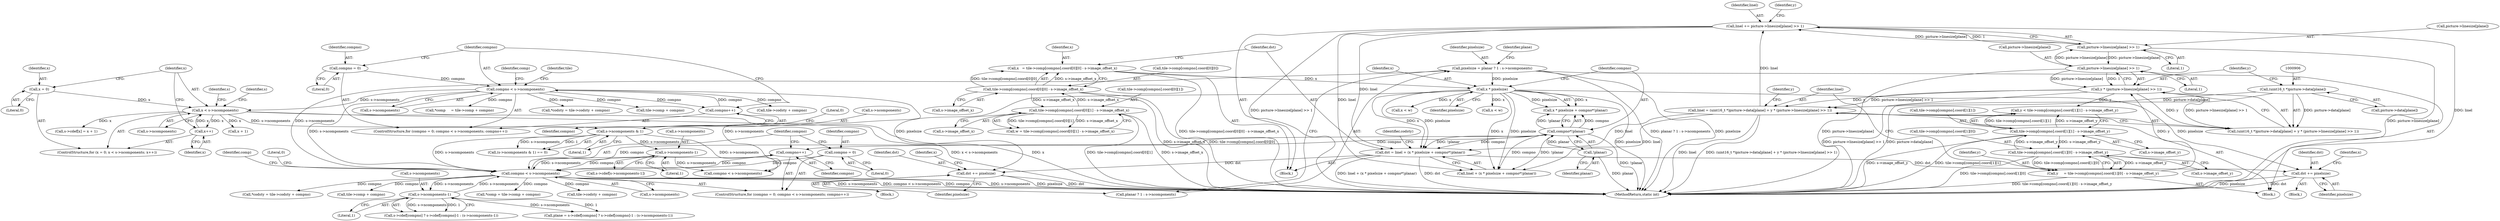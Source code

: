 digraph "0_FFmpeg_fe448cd28d674c3eff3072552eae366d0b659ce9@integer" {
"1000965" [label="(Call,dst = linel + (x * pixelsize + compno*!planar))"];
"1001079" [label="(Call,linel += picture->linesize[plane] >> 1)"];
"1001081" [label="(Call,picture->linesize[plane] >> 1)"];
"1000914" [label="(Call,picture->linesize[plane] >> 1)"];
"1000902" [label="(Call,linel = (uint16_t *)picture->data[plane] + y * (picture->linesize[plane] >> 1))"];
"1000905" [label="(Call,(uint16_t *)picture->data[plane])"];
"1000912" [label="(Call,y * (picture->linesize[plane] >> 1))"];
"1000885" [label="(Call,y     = tile->comp[compno].coord[1][0] - s->image_offset_y)"];
"1000887" [label="(Call,tile->comp[compno].coord[1][0] - s->image_offset_y)"];
"1000924" [label="(Call,tile->comp[compno].coord[1][1] - s->image_offset_y)"];
"1000970" [label="(Call,x * pixelsize)"];
"1000948" [label="(Call,x   = tile->comp[compno].coord[0][0] - s->image_offset_x)"];
"1000950" [label="(Call,tile->comp[compno].coord[0][0] - s->image_offset_x)"];
"1000825" [label="(Call,tile->comp[compno].coord[0][1] - s->image_offset_x)"];
"1000851" [label="(Call,pixelsize = planar ? 1 : s->ncomponents)"];
"1000777" [label="(Call,compno < s->ncomponents)"];
"1000782" [label="(Call,compno++)"];
"1000973" [label="(Call,compno*!planar)"];
"1000975" [label="(Call,!planar)"];
"1000774" [label="(Call,compno = 0)"];
"1000880" [label="(Call,s->ncomponents-1)"];
"1000439" [label="(Call,s->ncomponents & 1)"];
"1000421" [label="(Call,x < s->ncomponents)"];
"1000426" [label="(Call,x++)"];
"1000418" [label="(Call,x = 0)"];
"1000134" [label="(Call,compno < s->ncomponents)"];
"1000131" [label="(Call,compno = 0)"];
"1000139" [label="(Call,compno++)"];
"1000450" [label="(Call,s->ncomponents-1)"];
"1001028" [label="(Call,dst += pixelsize)"];
"1001076" [label="(Call,dst += pixelsize)"];
"1000438" [label="(Call,(s->ncomponents & 1) == 0)"];
"1000784" [label="(Block,)"];
"1000145" [label="(Call,tile->comp + compno)"];
"1000417" [label="(ControlStructure,for (x = 0; x < s->ncomponents; x++))"];
"1000786" [label="(Call,*comp = tile->comp + compno)"];
"1000946" [label="(Block,)"];
"1000419" [label="(Identifier,x)"];
"1000912" [label="(Call,y * (picture->linesize[plane] >> 1))"];
"1000422" [label="(Identifier,x)"];
"1000861" [label="(Identifier,plane)"];
"1000884" [label="(Literal,1)"];
"1001077" [label="(Identifier,dst)"];
"1000980" [label="(Identifier,codsty)"];
"1000134" [label="(Call,compno < s->ncomponents)"];
"1000428" [label="(Call,s->cdef[x] = x + 1)"];
"1000420" [label="(Literal,0)"];
"1000782" [label="(Call,compno++)"];
"1000825" [label="(Call,tile->comp[compno].coord[0][1] - s->image_offset_x)"];
"1000989" [label="(Identifier,x)"];
"1000777" [label="(Call,compno < s->ncomponents)"];
"1000950" [label="(Call,tile->comp[compno].coord[0][0] - s->image_offset_x)"];
"1000853" [label="(Call,planar ? 1 : s->ncomponents)"];
"1000867" [label="(Call,s->cdef[compno] ? s->cdef[compno]-1 : (s->ncomponents-1))"];
"1000431" [label="(Identifier,s)"];
"1000133" [label="(Literal,0)"];
"1000951" [label="(Call,tile->comp[compno].coord[0][0])"];
"1000139" [label="(Call,compno++)"];
"1000439" [label="(Call,s->ncomponents & 1)"];
"1000421" [label="(Call,x < s->ncomponents)"];
"1000130" [label="(ControlStructure,for (compno = 0; compno < s->ncomponents; compno++))"];
"1000418" [label="(Call,x = 0)"];
"1001089" [label="(Literal,0)"];
"1001078" [label="(Identifier,pixelsize)"];
"1000837" [label="(Call,s->image_offset_x)"];
"1000773" [label="(ControlStructure,for (compno = 0; compno < s->ncomponents; compno++))"];
"1001080" [label="(Identifier,linel)"];
"1000423" [label="(Call,s->ncomponents)"];
"1000851" [label="(Call,pixelsize = planar ? 1 : s->ncomponents)"];
"1000920" [label="(Literal,1)"];
"1000852" [label="(Identifier,pixelsize)"];
"1000826" [label="(Call,tile->comp[compno].coord[0][1])"];
"1000451" [label="(Call,s->ncomponents)"];
"1000775" [label="(Identifier,compno)"];
"1001090" [label="(MethodReturn,static int)"];
"1000915" [label="(Call,picture->linesize[plane])"];
"1000778" [label="(Identifier,compno)"];
"1001081" [label="(Call,picture->linesize[plane] >> 1)"];
"1001038" [label="(Identifier,x)"];
"1000904" [label="(Call,(uint16_t *)picture->data[plane] + y * (picture->linesize[plane] >> 1))"];
"1000776" [label="(Literal,0)"];
"1000940" [label="(Identifier,y)"];
"1000865" [label="(Call,plane = s->cdef[compno] ? s->cdef[compno]-1 : (s->ncomponents-1))"];
"1000450" [label="(Call,s->ncomponents-1)"];
"1000974" [label="(Identifier,compno)"];
"1000153" [label="(Call,tile->codsty + compno)"];
"1000887" [label="(Call,tile->comp[compno].coord[1][0] - s->image_offset_y)"];
"1001034" [label="(Call,x < w)"];
"1000972" [label="(Identifier,pixelsize)"];
"1000427" [label="(Identifier,x)"];
"1000905" [label="(Call,(uint16_t *)picture->data[plane])"];
"1000131" [label="(Call,compno = 0)"];
"1000140" [label="(Identifier,compno)"];
"1000796" [label="(Call,tile->codsty + compno)"];
"1000966" [label="(Identifier,dst)"];
"1000975" [label="(Call,!planar)"];
"1001082" [label="(Call,picture->linesize[plane])"];
"1000967" [label="(Call,linel + (x * pixelsize + compno*!planar))"];
"1001079" [label="(Call,linel += picture->linesize[plane] >> 1)"];
"1000914" [label="(Call,picture->linesize[plane] >> 1)"];
"1000907" [label="(Call,picture->data[plane])"];
"1000881" [label="(Call,s->ncomponents)"];
"1000144" [label="(Identifier,comp)"];
"1000136" [label="(Call,s->ncomponents)"];
"1000143" [label="(Call,*comp     = tile->comp + compno)"];
"1000965" [label="(Call,dst = linel + (x * pixelsize + compno*!planar))"];
"1000924" [label="(Call,tile->comp[compno].coord[1][1] - s->image_offset_y)"];
"1000902" [label="(Call,linel = (uint16_t *)picture->data[plane] + y * (picture->linesize[plane] >> 1))"];
"1001087" [label="(Literal,1)"];
"1000903" [label="(Identifier,linel)"];
"1000985" [label="(Call,x < w)"];
"1000885" [label="(Call,y     = tile->comp[compno].coord[1][0] - s->image_offset_y)"];
"1000913" [label="(Identifier,y)"];
"1000969" [label="(Call,x * pixelsize + compno*!planar)"];
"1000151" [label="(Call,*codsty = tile->codsty + compno)"];
"1000925" [label="(Call,tile->comp[compno].coord[1][1])"];
"1001030" [label="(Identifier,pixelsize)"];
"1000948" [label="(Call,x   = tile->comp[compno].coord[0][0] - s->image_offset_x)"];
"1000446" [label="(Call,s->cdef[s->ncomponents-1])"];
"1000936" [label="(Call,s->image_offset_y)"];
"1000922" [label="(Call,y < tile->comp[compno].coord[1][1] - s->image_offset_y)"];
"1000970" [label="(Call,x * pixelsize)"];
"1001029" [label="(Identifier,dst)"];
"1000794" [label="(Call,*codsty = tile->codsty + compno)"];
"1000783" [label="(Identifier,compno)"];
"1000995" [label="(Block,)"];
"1000787" [label="(Identifier,comp)"];
"1000444" [label="(Literal,0)"];
"1000971" [label="(Identifier,x)"];
"1000467" [label="(Call,compno < s->ncomponents)"];
"1000880" [label="(Call,s->ncomponents-1)"];
"1000434" [label="(Call,x + 1)"];
"1000973" [label="(Call,compno*!planar)"];
"1000823" [label="(Call,w = tile->comp[compno].coord[0][1] - s->image_offset_x)"];
"1001028" [label="(Call,dst += pixelsize)"];
"1000976" [label="(Identifier,planar)"];
"1000962" [label="(Call,s->image_offset_x)"];
"1001076" [label="(Call,dst += pixelsize)"];
"1000401" [label="(Identifier,tile)"];
"1000132" [label="(Identifier,compno)"];
"1001044" [label="(Block,)"];
"1000135" [label="(Identifier,compno)"];
"1000886" [label="(Identifier,y)"];
"1000454" [label="(Literal,1)"];
"1000441" [label="(Identifier,s)"];
"1000899" [label="(Call,s->image_offset_y)"];
"1000774" [label="(Call,compno = 0)"];
"1000788" [label="(Call,tile->comp + compno)"];
"1000426" [label="(Call,x++)"];
"1000949" [label="(Identifier,x)"];
"1000923" [label="(Identifier,y)"];
"1000779" [label="(Call,s->ncomponents)"];
"1000443" [label="(Literal,1)"];
"1000888" [label="(Call,tile->comp[compno].coord[1][0])"];
"1000440" [label="(Call,s->ncomponents)"];
"1000965" -> "1000946"  [label="AST: "];
"1000965" -> "1000967"  [label="CFG: "];
"1000966" -> "1000965"  [label="AST: "];
"1000967" -> "1000965"  [label="AST: "];
"1000980" -> "1000965"  [label="CFG: "];
"1000965" -> "1001090"  [label="DDG: linel + (x * pixelsize + compno*!planar)"];
"1000965" -> "1001090"  [label="DDG: dst"];
"1001079" -> "1000965"  [label="DDG: linel"];
"1000902" -> "1000965"  [label="DDG: linel"];
"1000970" -> "1000965"  [label="DDG: x"];
"1000970" -> "1000965"  [label="DDG: pixelsize"];
"1000973" -> "1000965"  [label="DDG: compno"];
"1000973" -> "1000965"  [label="DDG: !planar"];
"1000965" -> "1001028"  [label="DDG: dst"];
"1000965" -> "1001076"  [label="DDG: dst"];
"1001079" -> "1000946"  [label="AST: "];
"1001079" -> "1001081"  [label="CFG: "];
"1001080" -> "1001079"  [label="AST: "];
"1001081" -> "1001079"  [label="AST: "];
"1000940" -> "1001079"  [label="CFG: "];
"1001079" -> "1001090"  [label="DDG: linel"];
"1001079" -> "1001090"  [label="DDG: picture->linesize[plane] >> 1"];
"1001079" -> "1000967"  [label="DDG: linel"];
"1001081" -> "1001079"  [label="DDG: picture->linesize[plane]"];
"1001081" -> "1001079"  [label="DDG: 1"];
"1000902" -> "1001079"  [label="DDG: linel"];
"1001081" -> "1001087"  [label="CFG: "];
"1001082" -> "1001081"  [label="AST: "];
"1001087" -> "1001081"  [label="AST: "];
"1001081" -> "1001090"  [label="DDG: picture->linesize[plane]"];
"1001081" -> "1000914"  [label="DDG: picture->linesize[plane]"];
"1000914" -> "1001081"  [label="DDG: picture->linesize[plane]"];
"1000914" -> "1000912"  [label="AST: "];
"1000914" -> "1000920"  [label="CFG: "];
"1000915" -> "1000914"  [label="AST: "];
"1000920" -> "1000914"  [label="AST: "];
"1000912" -> "1000914"  [label="CFG: "];
"1000914" -> "1001090"  [label="DDG: picture->linesize[plane]"];
"1000914" -> "1000912"  [label="DDG: picture->linesize[plane]"];
"1000914" -> "1000912"  [label="DDG: 1"];
"1000902" -> "1000784"  [label="AST: "];
"1000902" -> "1000904"  [label="CFG: "];
"1000903" -> "1000902"  [label="AST: "];
"1000904" -> "1000902"  [label="AST: "];
"1000923" -> "1000902"  [label="CFG: "];
"1000902" -> "1001090"  [label="DDG: (uint16_t *)picture->data[plane] + y * (picture->linesize[plane] >> 1)"];
"1000902" -> "1001090"  [label="DDG: linel"];
"1000905" -> "1000902"  [label="DDG: picture->data[plane]"];
"1000912" -> "1000902"  [label="DDG: y"];
"1000912" -> "1000902"  [label="DDG: picture->linesize[plane] >> 1"];
"1000902" -> "1000967"  [label="DDG: linel"];
"1000905" -> "1000904"  [label="AST: "];
"1000905" -> "1000907"  [label="CFG: "];
"1000906" -> "1000905"  [label="AST: "];
"1000907" -> "1000905"  [label="AST: "];
"1000913" -> "1000905"  [label="CFG: "];
"1000905" -> "1001090"  [label="DDG: picture->data[plane]"];
"1000905" -> "1000904"  [label="DDG: picture->data[plane]"];
"1000912" -> "1000904"  [label="AST: "];
"1000913" -> "1000912"  [label="AST: "];
"1000904" -> "1000912"  [label="CFG: "];
"1000912" -> "1001090"  [label="DDG: picture->linesize[plane] >> 1"];
"1000912" -> "1000904"  [label="DDG: y"];
"1000912" -> "1000904"  [label="DDG: picture->linesize[plane] >> 1"];
"1000885" -> "1000912"  [label="DDG: y"];
"1000912" -> "1000922"  [label="DDG: y"];
"1000885" -> "1000784"  [label="AST: "];
"1000885" -> "1000887"  [label="CFG: "];
"1000886" -> "1000885"  [label="AST: "];
"1000887" -> "1000885"  [label="AST: "];
"1000903" -> "1000885"  [label="CFG: "];
"1000885" -> "1001090"  [label="DDG: tile->comp[compno].coord[1][0] - s->image_offset_y"];
"1000887" -> "1000885"  [label="DDG: tile->comp[compno].coord[1][0]"];
"1000887" -> "1000885"  [label="DDG: s->image_offset_y"];
"1000887" -> "1000899"  [label="CFG: "];
"1000888" -> "1000887"  [label="AST: "];
"1000899" -> "1000887"  [label="AST: "];
"1000887" -> "1001090"  [label="DDG: tile->comp[compno].coord[1][0]"];
"1000924" -> "1000887"  [label="DDG: s->image_offset_y"];
"1000887" -> "1000924"  [label="DDG: s->image_offset_y"];
"1000924" -> "1000922"  [label="AST: "];
"1000924" -> "1000936"  [label="CFG: "];
"1000925" -> "1000924"  [label="AST: "];
"1000936" -> "1000924"  [label="AST: "];
"1000922" -> "1000924"  [label="CFG: "];
"1000924" -> "1001090"  [label="DDG: s->image_offset_y"];
"1000924" -> "1001090"  [label="DDG: tile->comp[compno].coord[1][1]"];
"1000924" -> "1000922"  [label="DDG: tile->comp[compno].coord[1][1]"];
"1000924" -> "1000922"  [label="DDG: s->image_offset_y"];
"1000970" -> "1000969"  [label="AST: "];
"1000970" -> "1000972"  [label="CFG: "];
"1000971" -> "1000970"  [label="AST: "];
"1000972" -> "1000970"  [label="AST: "];
"1000974" -> "1000970"  [label="CFG: "];
"1000970" -> "1001090"  [label="DDG: pixelsize"];
"1000970" -> "1000967"  [label="DDG: x"];
"1000970" -> "1000967"  [label="DDG: pixelsize"];
"1000970" -> "1000969"  [label="DDG: x"];
"1000970" -> "1000969"  [label="DDG: pixelsize"];
"1000948" -> "1000970"  [label="DDG: x"];
"1000851" -> "1000970"  [label="DDG: pixelsize"];
"1000970" -> "1000985"  [label="DDG: x"];
"1000970" -> "1001028"  [label="DDG: pixelsize"];
"1000970" -> "1001034"  [label="DDG: x"];
"1000970" -> "1001076"  [label="DDG: pixelsize"];
"1000948" -> "1000946"  [label="AST: "];
"1000948" -> "1000950"  [label="CFG: "];
"1000949" -> "1000948"  [label="AST: "];
"1000950" -> "1000948"  [label="AST: "];
"1000966" -> "1000948"  [label="CFG: "];
"1000948" -> "1001090"  [label="DDG: tile->comp[compno].coord[0][0] - s->image_offset_x"];
"1000950" -> "1000948"  [label="DDG: tile->comp[compno].coord[0][0]"];
"1000950" -> "1000948"  [label="DDG: s->image_offset_x"];
"1000950" -> "1000962"  [label="CFG: "];
"1000951" -> "1000950"  [label="AST: "];
"1000962" -> "1000950"  [label="AST: "];
"1000950" -> "1001090"  [label="DDG: s->image_offset_x"];
"1000950" -> "1001090"  [label="DDG: tile->comp[compno].coord[0][0]"];
"1000950" -> "1000825"  [label="DDG: s->image_offset_x"];
"1000825" -> "1000950"  [label="DDG: s->image_offset_x"];
"1000825" -> "1000823"  [label="AST: "];
"1000825" -> "1000837"  [label="CFG: "];
"1000826" -> "1000825"  [label="AST: "];
"1000837" -> "1000825"  [label="AST: "];
"1000823" -> "1000825"  [label="CFG: "];
"1000825" -> "1001090"  [label="DDG: tile->comp[compno].coord[0][1]"];
"1000825" -> "1001090"  [label="DDG: s->image_offset_x"];
"1000825" -> "1000823"  [label="DDG: tile->comp[compno].coord[0][1]"];
"1000825" -> "1000823"  [label="DDG: s->image_offset_x"];
"1000851" -> "1000784"  [label="AST: "];
"1000851" -> "1000853"  [label="CFG: "];
"1000852" -> "1000851"  [label="AST: "];
"1000853" -> "1000851"  [label="AST: "];
"1000861" -> "1000851"  [label="CFG: "];
"1000851" -> "1001090"  [label="DDG: planar ? 1 : s->ncomponents"];
"1000851" -> "1001090"  [label="DDG: pixelsize"];
"1000777" -> "1000851"  [label="DDG: s->ncomponents"];
"1000777" -> "1000773"  [label="AST: "];
"1000777" -> "1000779"  [label="CFG: "];
"1000778" -> "1000777"  [label="AST: "];
"1000779" -> "1000777"  [label="AST: "];
"1000787" -> "1000777"  [label="CFG: "];
"1001089" -> "1000777"  [label="CFG: "];
"1000777" -> "1001090"  [label="DDG: compno < s->ncomponents"];
"1000777" -> "1001090"  [label="DDG: compno"];
"1000777" -> "1001090"  [label="DDG: s->ncomponents"];
"1000782" -> "1000777"  [label="DDG: compno"];
"1000774" -> "1000777"  [label="DDG: compno"];
"1000880" -> "1000777"  [label="DDG: s->ncomponents"];
"1000439" -> "1000777"  [label="DDG: s->ncomponents"];
"1000134" -> "1000777"  [label="DDG: s->ncomponents"];
"1000450" -> "1000777"  [label="DDG: s->ncomponents"];
"1000777" -> "1000782"  [label="DDG: compno"];
"1000777" -> "1000786"  [label="DDG: compno"];
"1000777" -> "1000788"  [label="DDG: compno"];
"1000777" -> "1000794"  [label="DDG: compno"];
"1000777" -> "1000796"  [label="DDG: compno"];
"1000777" -> "1000853"  [label="DDG: s->ncomponents"];
"1000777" -> "1000880"  [label="DDG: s->ncomponents"];
"1000777" -> "1000973"  [label="DDG: compno"];
"1000782" -> "1000773"  [label="AST: "];
"1000782" -> "1000783"  [label="CFG: "];
"1000783" -> "1000782"  [label="AST: "];
"1000778" -> "1000782"  [label="CFG: "];
"1000973" -> "1000782"  [label="DDG: compno"];
"1000973" -> "1000969"  [label="AST: "];
"1000973" -> "1000975"  [label="CFG: "];
"1000974" -> "1000973"  [label="AST: "];
"1000975" -> "1000973"  [label="AST: "];
"1000969" -> "1000973"  [label="CFG: "];
"1000973" -> "1001090"  [label="DDG: !planar"];
"1000973" -> "1000967"  [label="DDG: compno"];
"1000973" -> "1000967"  [label="DDG: !planar"];
"1000973" -> "1000969"  [label="DDG: compno"];
"1000973" -> "1000969"  [label="DDG: !planar"];
"1000975" -> "1000973"  [label="DDG: planar"];
"1000975" -> "1000976"  [label="CFG: "];
"1000976" -> "1000975"  [label="AST: "];
"1000975" -> "1001090"  [label="DDG: planar"];
"1000774" -> "1000773"  [label="AST: "];
"1000774" -> "1000776"  [label="CFG: "];
"1000775" -> "1000774"  [label="AST: "];
"1000776" -> "1000774"  [label="AST: "];
"1000778" -> "1000774"  [label="CFG: "];
"1000880" -> "1000867"  [label="AST: "];
"1000880" -> "1000884"  [label="CFG: "];
"1000881" -> "1000880"  [label="AST: "];
"1000884" -> "1000880"  [label="AST: "];
"1000867" -> "1000880"  [label="CFG: "];
"1000880" -> "1000865"  [label="DDG: s->ncomponents"];
"1000880" -> "1000865"  [label="DDG: 1"];
"1000880" -> "1000867"  [label="DDG: s->ncomponents"];
"1000880" -> "1000867"  [label="DDG: 1"];
"1000439" -> "1000438"  [label="AST: "];
"1000439" -> "1000443"  [label="CFG: "];
"1000440" -> "1000439"  [label="AST: "];
"1000443" -> "1000439"  [label="AST: "];
"1000444" -> "1000439"  [label="CFG: "];
"1000439" -> "1000438"  [label="DDG: s->ncomponents"];
"1000439" -> "1000438"  [label="DDG: 1"];
"1000421" -> "1000439"  [label="DDG: s->ncomponents"];
"1000439" -> "1000450"  [label="DDG: s->ncomponents"];
"1000439" -> "1000467"  [label="DDG: s->ncomponents"];
"1000421" -> "1000417"  [label="AST: "];
"1000421" -> "1000423"  [label="CFG: "];
"1000422" -> "1000421"  [label="AST: "];
"1000423" -> "1000421"  [label="AST: "];
"1000431" -> "1000421"  [label="CFG: "];
"1000441" -> "1000421"  [label="CFG: "];
"1000421" -> "1001090"  [label="DDG: x"];
"1000421" -> "1001090"  [label="DDG: x < s->ncomponents"];
"1000426" -> "1000421"  [label="DDG: x"];
"1000418" -> "1000421"  [label="DDG: x"];
"1000134" -> "1000421"  [label="DDG: s->ncomponents"];
"1000421" -> "1000426"  [label="DDG: x"];
"1000421" -> "1000428"  [label="DDG: x"];
"1000421" -> "1000434"  [label="DDG: x"];
"1000426" -> "1000417"  [label="AST: "];
"1000426" -> "1000427"  [label="CFG: "];
"1000427" -> "1000426"  [label="AST: "];
"1000422" -> "1000426"  [label="CFG: "];
"1000418" -> "1000417"  [label="AST: "];
"1000418" -> "1000420"  [label="CFG: "];
"1000419" -> "1000418"  [label="AST: "];
"1000420" -> "1000418"  [label="AST: "];
"1000422" -> "1000418"  [label="CFG: "];
"1000134" -> "1000130"  [label="AST: "];
"1000134" -> "1000136"  [label="CFG: "];
"1000135" -> "1000134"  [label="AST: "];
"1000136" -> "1000134"  [label="AST: "];
"1000144" -> "1000134"  [label="CFG: "];
"1000401" -> "1000134"  [label="CFG: "];
"1000131" -> "1000134"  [label="DDG: compno"];
"1000139" -> "1000134"  [label="DDG: compno"];
"1000134" -> "1000139"  [label="DDG: compno"];
"1000134" -> "1000143"  [label="DDG: compno"];
"1000134" -> "1000145"  [label="DDG: compno"];
"1000134" -> "1000151"  [label="DDG: compno"];
"1000134" -> "1000153"  [label="DDG: compno"];
"1000134" -> "1000467"  [label="DDG: s->ncomponents"];
"1000131" -> "1000130"  [label="AST: "];
"1000131" -> "1000133"  [label="CFG: "];
"1000132" -> "1000131"  [label="AST: "];
"1000133" -> "1000131"  [label="AST: "];
"1000135" -> "1000131"  [label="CFG: "];
"1000139" -> "1000130"  [label="AST: "];
"1000139" -> "1000140"  [label="CFG: "];
"1000140" -> "1000139"  [label="AST: "];
"1000135" -> "1000139"  [label="CFG: "];
"1000450" -> "1000446"  [label="AST: "];
"1000450" -> "1000454"  [label="CFG: "];
"1000451" -> "1000450"  [label="AST: "];
"1000454" -> "1000450"  [label="AST: "];
"1000446" -> "1000450"  [label="CFG: "];
"1000450" -> "1000467"  [label="DDG: s->ncomponents"];
"1001028" -> "1000995"  [label="AST: "];
"1001028" -> "1001030"  [label="CFG: "];
"1001029" -> "1001028"  [label="AST: "];
"1001030" -> "1001028"  [label="AST: "];
"1000989" -> "1001028"  [label="CFG: "];
"1001028" -> "1001090"  [label="DDG: pixelsize"];
"1001028" -> "1001090"  [label="DDG: dst"];
"1001076" -> "1001044"  [label="AST: "];
"1001076" -> "1001078"  [label="CFG: "];
"1001077" -> "1001076"  [label="AST: "];
"1001078" -> "1001076"  [label="AST: "];
"1001038" -> "1001076"  [label="CFG: "];
"1001076" -> "1001090"  [label="DDG: pixelsize"];
"1001076" -> "1001090"  [label="DDG: dst"];
}
